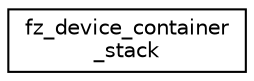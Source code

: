 digraph "Graphical Class Hierarchy"
{
 // LATEX_PDF_SIZE
  edge [fontname="Helvetica",fontsize="10",labelfontname="Helvetica",labelfontsize="10"];
  node [fontname="Helvetica",fontsize="10",shape=record];
  rankdir="LR";
  Node0 [label="fz_device_container\l_stack",height=0.2,width=0.4,color="black", fillcolor="white", style="filled",URL="$structfz__device__container__stack.html",tooltip=" "];
}

